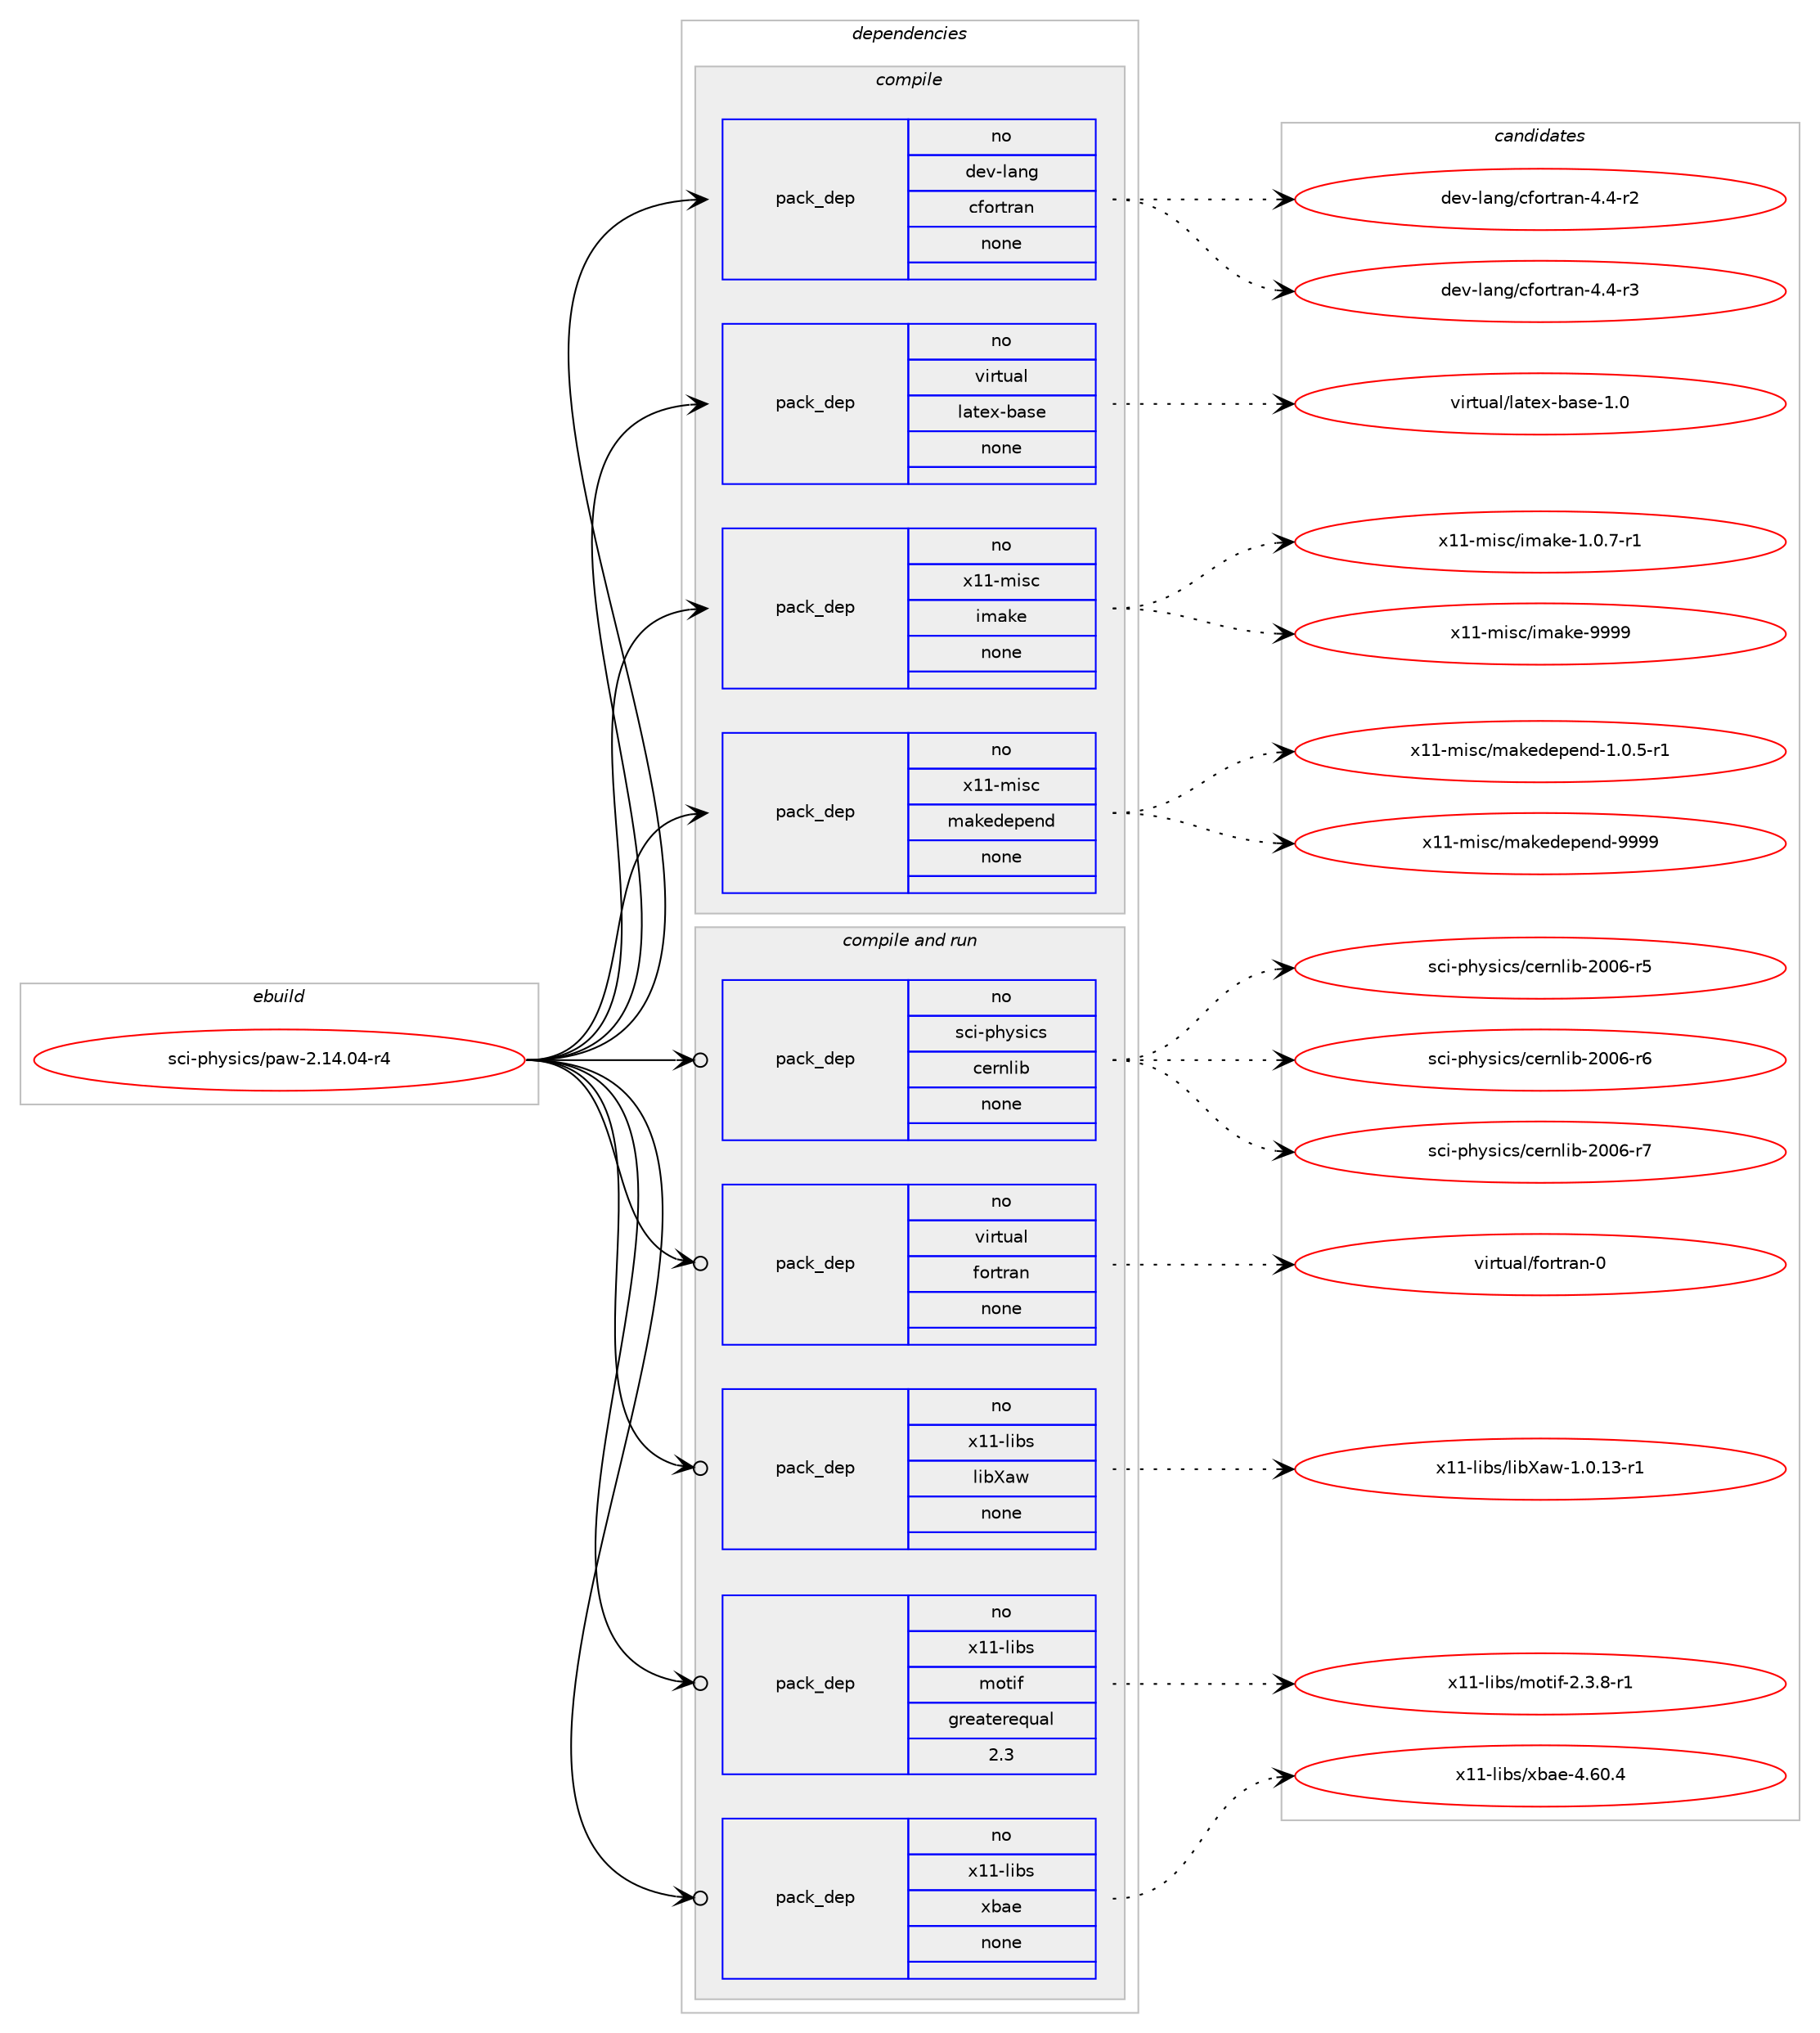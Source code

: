 digraph prolog {

# *************
# Graph options
# *************

newrank=true;
concentrate=true;
compound=true;
graph [rankdir=LR,fontname=Helvetica,fontsize=10,ranksep=1.5];#, ranksep=2.5, nodesep=0.2];
edge  [arrowhead=vee];
node  [fontname=Helvetica,fontsize=10];

# **********
# The ebuild
# **********

subgraph cluster_leftcol {
color=gray;
rank=same;
label=<<i>ebuild</i>>;
id [label="sci-physics/paw-2.14.04-r4", color=red, width=4, href="../sci-physics/paw-2.14.04-r4.svg"];
}

# ****************
# The dependencies
# ****************

subgraph cluster_midcol {
color=gray;
label=<<i>dependencies</i>>;
subgraph cluster_compile {
fillcolor="#eeeeee";
style=filled;
label=<<i>compile</i>>;
subgraph pack1217832 {
dependency1700853 [label=<<TABLE BORDER="0" CELLBORDER="1" CELLSPACING="0" CELLPADDING="4" WIDTH="220"><TR><TD ROWSPAN="6" CELLPADDING="30">pack_dep</TD></TR><TR><TD WIDTH="110">no</TD></TR><TR><TD>dev-lang</TD></TR><TR><TD>cfortran</TD></TR><TR><TD>none</TD></TR><TR><TD></TD></TR></TABLE>>, shape=none, color=blue];
}
id:e -> dependency1700853:w [weight=20,style="solid",arrowhead="vee"];
subgraph pack1217833 {
dependency1700854 [label=<<TABLE BORDER="0" CELLBORDER="1" CELLSPACING="0" CELLPADDING="4" WIDTH="220"><TR><TD ROWSPAN="6" CELLPADDING="30">pack_dep</TD></TR><TR><TD WIDTH="110">no</TD></TR><TR><TD>virtual</TD></TR><TR><TD>latex-base</TD></TR><TR><TD>none</TD></TR><TR><TD></TD></TR></TABLE>>, shape=none, color=blue];
}
id:e -> dependency1700854:w [weight=20,style="solid",arrowhead="vee"];
subgraph pack1217834 {
dependency1700855 [label=<<TABLE BORDER="0" CELLBORDER="1" CELLSPACING="0" CELLPADDING="4" WIDTH="220"><TR><TD ROWSPAN="6" CELLPADDING="30">pack_dep</TD></TR><TR><TD WIDTH="110">no</TD></TR><TR><TD>x11-misc</TD></TR><TR><TD>imake</TD></TR><TR><TD>none</TD></TR><TR><TD></TD></TR></TABLE>>, shape=none, color=blue];
}
id:e -> dependency1700855:w [weight=20,style="solid",arrowhead="vee"];
subgraph pack1217835 {
dependency1700856 [label=<<TABLE BORDER="0" CELLBORDER="1" CELLSPACING="0" CELLPADDING="4" WIDTH="220"><TR><TD ROWSPAN="6" CELLPADDING="30">pack_dep</TD></TR><TR><TD WIDTH="110">no</TD></TR><TR><TD>x11-misc</TD></TR><TR><TD>makedepend</TD></TR><TR><TD>none</TD></TR><TR><TD></TD></TR></TABLE>>, shape=none, color=blue];
}
id:e -> dependency1700856:w [weight=20,style="solid",arrowhead="vee"];
}
subgraph cluster_compileandrun {
fillcolor="#eeeeee";
style=filled;
label=<<i>compile and run</i>>;
subgraph pack1217836 {
dependency1700857 [label=<<TABLE BORDER="0" CELLBORDER="1" CELLSPACING="0" CELLPADDING="4" WIDTH="220"><TR><TD ROWSPAN="6" CELLPADDING="30">pack_dep</TD></TR><TR><TD WIDTH="110">no</TD></TR><TR><TD>sci-physics</TD></TR><TR><TD>cernlib</TD></TR><TR><TD>none</TD></TR><TR><TD></TD></TR></TABLE>>, shape=none, color=blue];
}
id:e -> dependency1700857:w [weight=20,style="solid",arrowhead="odotvee"];
subgraph pack1217837 {
dependency1700858 [label=<<TABLE BORDER="0" CELLBORDER="1" CELLSPACING="0" CELLPADDING="4" WIDTH="220"><TR><TD ROWSPAN="6" CELLPADDING="30">pack_dep</TD></TR><TR><TD WIDTH="110">no</TD></TR><TR><TD>virtual</TD></TR><TR><TD>fortran</TD></TR><TR><TD>none</TD></TR><TR><TD></TD></TR></TABLE>>, shape=none, color=blue];
}
id:e -> dependency1700858:w [weight=20,style="solid",arrowhead="odotvee"];
subgraph pack1217838 {
dependency1700859 [label=<<TABLE BORDER="0" CELLBORDER="1" CELLSPACING="0" CELLPADDING="4" WIDTH="220"><TR><TD ROWSPAN="6" CELLPADDING="30">pack_dep</TD></TR><TR><TD WIDTH="110">no</TD></TR><TR><TD>x11-libs</TD></TR><TR><TD>libXaw</TD></TR><TR><TD>none</TD></TR><TR><TD></TD></TR></TABLE>>, shape=none, color=blue];
}
id:e -> dependency1700859:w [weight=20,style="solid",arrowhead="odotvee"];
subgraph pack1217839 {
dependency1700860 [label=<<TABLE BORDER="0" CELLBORDER="1" CELLSPACING="0" CELLPADDING="4" WIDTH="220"><TR><TD ROWSPAN="6" CELLPADDING="30">pack_dep</TD></TR><TR><TD WIDTH="110">no</TD></TR><TR><TD>x11-libs</TD></TR><TR><TD>motif</TD></TR><TR><TD>greaterequal</TD></TR><TR><TD>2.3</TD></TR></TABLE>>, shape=none, color=blue];
}
id:e -> dependency1700860:w [weight=20,style="solid",arrowhead="odotvee"];
subgraph pack1217840 {
dependency1700861 [label=<<TABLE BORDER="0" CELLBORDER="1" CELLSPACING="0" CELLPADDING="4" WIDTH="220"><TR><TD ROWSPAN="6" CELLPADDING="30">pack_dep</TD></TR><TR><TD WIDTH="110">no</TD></TR><TR><TD>x11-libs</TD></TR><TR><TD>xbae</TD></TR><TR><TD>none</TD></TR><TR><TD></TD></TR></TABLE>>, shape=none, color=blue];
}
id:e -> dependency1700861:w [weight=20,style="solid",arrowhead="odotvee"];
}
subgraph cluster_run {
fillcolor="#eeeeee";
style=filled;
label=<<i>run</i>>;
}
}

# **************
# The candidates
# **************

subgraph cluster_choices {
rank=same;
color=gray;
label=<<i>candidates</i>>;

subgraph choice1217832 {
color=black;
nodesep=1;
choice1001011184510897110103479910211111411611497110455246524511450 [label="dev-lang/cfortran-4.4-r2", color=red, width=4,href="../dev-lang/cfortran-4.4-r2.svg"];
choice1001011184510897110103479910211111411611497110455246524511451 [label="dev-lang/cfortran-4.4-r3", color=red, width=4,href="../dev-lang/cfortran-4.4-r3.svg"];
dependency1700853:e -> choice1001011184510897110103479910211111411611497110455246524511450:w [style=dotted,weight="100"];
dependency1700853:e -> choice1001011184510897110103479910211111411611497110455246524511451:w [style=dotted,weight="100"];
}
subgraph choice1217833 {
color=black;
nodesep=1;
choice11810511411611797108471089711610112045989711510145494648 [label="virtual/latex-base-1.0", color=red, width=4,href="../virtual/latex-base-1.0.svg"];
dependency1700854:e -> choice11810511411611797108471089711610112045989711510145494648:w [style=dotted,weight="100"];
}
subgraph choice1217834 {
color=black;
nodesep=1;
choice1204949451091051159947105109971071014549464846554511449 [label="x11-misc/imake-1.0.7-r1", color=red, width=4,href="../x11-misc/imake-1.0.7-r1.svg"];
choice1204949451091051159947105109971071014557575757 [label="x11-misc/imake-9999", color=red, width=4,href="../x11-misc/imake-9999.svg"];
dependency1700855:e -> choice1204949451091051159947105109971071014549464846554511449:w [style=dotted,weight="100"];
dependency1700855:e -> choice1204949451091051159947105109971071014557575757:w [style=dotted,weight="100"];
}
subgraph choice1217835 {
color=black;
nodesep=1;
choice1204949451091051159947109971071011001011121011101004549464846534511449 [label="x11-misc/makedepend-1.0.5-r1", color=red, width=4,href="../x11-misc/makedepend-1.0.5-r1.svg"];
choice1204949451091051159947109971071011001011121011101004557575757 [label="x11-misc/makedepend-9999", color=red, width=4,href="../x11-misc/makedepend-9999.svg"];
dependency1700856:e -> choice1204949451091051159947109971071011001011121011101004549464846534511449:w [style=dotted,weight="100"];
dependency1700856:e -> choice1204949451091051159947109971071011001011121011101004557575757:w [style=dotted,weight="100"];
}
subgraph choice1217836 {
color=black;
nodesep=1;
choice11599105451121041211151059911547991011141101081059845504848544511453 [label="sci-physics/cernlib-2006-r5", color=red, width=4,href="../sci-physics/cernlib-2006-r5.svg"];
choice11599105451121041211151059911547991011141101081059845504848544511454 [label="sci-physics/cernlib-2006-r6", color=red, width=4,href="../sci-physics/cernlib-2006-r6.svg"];
choice11599105451121041211151059911547991011141101081059845504848544511455 [label="sci-physics/cernlib-2006-r7", color=red, width=4,href="../sci-physics/cernlib-2006-r7.svg"];
dependency1700857:e -> choice11599105451121041211151059911547991011141101081059845504848544511453:w [style=dotted,weight="100"];
dependency1700857:e -> choice11599105451121041211151059911547991011141101081059845504848544511454:w [style=dotted,weight="100"];
dependency1700857:e -> choice11599105451121041211151059911547991011141101081059845504848544511455:w [style=dotted,weight="100"];
}
subgraph choice1217837 {
color=black;
nodesep=1;
choice1181051141161179710847102111114116114971104548 [label="virtual/fortran-0", color=red, width=4,href="../virtual/fortran-0.svg"];
dependency1700858:e -> choice1181051141161179710847102111114116114971104548:w [style=dotted,weight="100"];
}
subgraph choice1217838 {
color=black;
nodesep=1;
choice1204949451081059811547108105988897119454946484649514511449 [label="x11-libs/libXaw-1.0.13-r1", color=red, width=4,href="../x11-libs/libXaw-1.0.13-r1.svg"];
dependency1700859:e -> choice1204949451081059811547108105988897119454946484649514511449:w [style=dotted,weight="100"];
}
subgraph choice1217839 {
color=black;
nodesep=1;
choice12049494510810598115471091111161051024550465146564511449 [label="x11-libs/motif-2.3.8-r1", color=red, width=4,href="../x11-libs/motif-2.3.8-r1.svg"];
dependency1700860:e -> choice12049494510810598115471091111161051024550465146564511449:w [style=dotted,weight="100"];
}
subgraph choice1217840 {
color=black;
nodesep=1;
choice1204949451081059811547120989710145524654484652 [label="x11-libs/xbae-4.60.4", color=red, width=4,href="../x11-libs/xbae-4.60.4.svg"];
dependency1700861:e -> choice1204949451081059811547120989710145524654484652:w [style=dotted,weight="100"];
}
}

}

